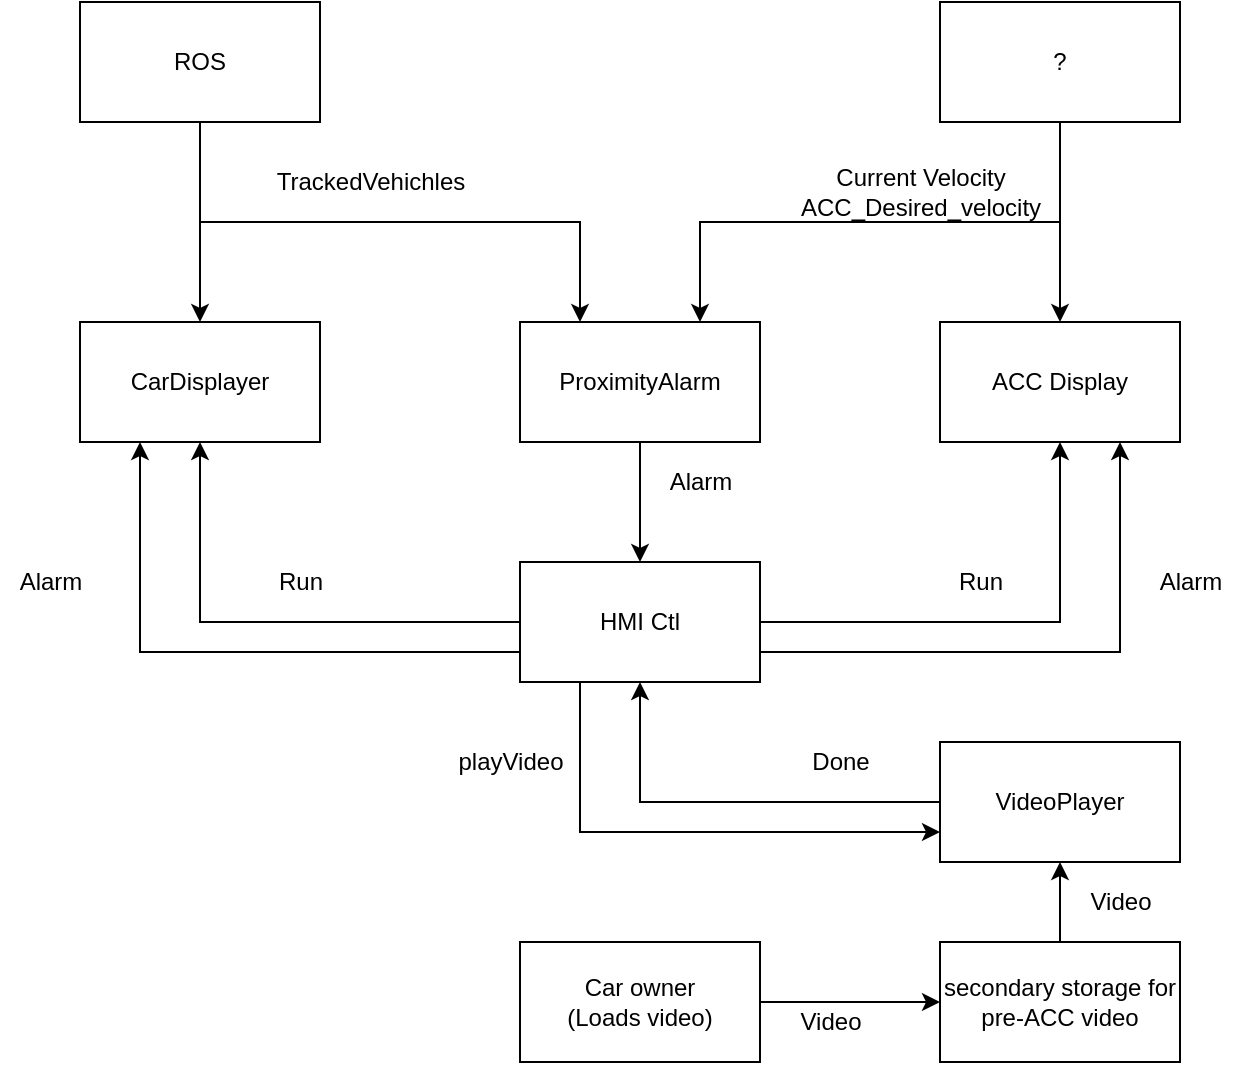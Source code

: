<mxfile version="13.7.7" type="device"><diagram id="N_hOVb3vU8NmlUfwQopV" name="Page-1"><mxGraphModel dx="1036" dy="405" grid="1" gridSize="10" guides="1" tooltips="1" connect="1" arrows="1" fold="1" page="1" pageScale="1" pageWidth="850" pageHeight="1100" math="0" shadow="0"><root><mxCell id="0"/><mxCell id="1" parent="0"/><mxCell id="jHUx-JoMchXIa5amTqIN-18" style="edgeStyle=orthogonalEdgeStyle;rounded=0;orthogonalLoop=1;jettySize=auto;html=1;exitX=0.5;exitY=1;exitDx=0;exitDy=0;entryX=0.5;entryY=0;entryDx=0;entryDy=0;" edge="1" parent="1" source="jHUx-JoMchXIa5amTqIN-1" target="jHUx-JoMchXIa5amTqIN-4"><mxGeometry relative="1" as="geometry"/></mxCell><mxCell id="jHUx-JoMchXIa5amTqIN-19" style="edgeStyle=orthogonalEdgeStyle;rounded=0;orthogonalLoop=1;jettySize=auto;html=1;exitX=0.5;exitY=1;exitDx=0;exitDy=0;entryX=0.25;entryY=0;entryDx=0;entryDy=0;" edge="1" parent="1" source="jHUx-JoMchXIa5amTqIN-1" target="jHUx-JoMchXIa5amTqIN-3"><mxGeometry relative="1" as="geometry"/></mxCell><mxCell id="jHUx-JoMchXIa5amTqIN-1" value="ROS" style="rounded=0;whiteSpace=wrap;html=1;" vertex="1" parent="1"><mxGeometry x="120" y="10" width="120" height="60" as="geometry"/></mxCell><mxCell id="jHUx-JoMchXIa5amTqIN-20" style="edgeStyle=orthogonalEdgeStyle;rounded=0;orthogonalLoop=1;jettySize=auto;html=1;exitX=0.5;exitY=1;exitDx=0;exitDy=0;entryX=0.5;entryY=0;entryDx=0;entryDy=0;" edge="1" parent="1" source="jHUx-JoMchXIa5amTqIN-2" target="jHUx-JoMchXIa5amTqIN-5"><mxGeometry relative="1" as="geometry"/></mxCell><mxCell id="jHUx-JoMchXIa5amTqIN-21" style="edgeStyle=orthogonalEdgeStyle;rounded=0;orthogonalLoop=1;jettySize=auto;html=1;exitX=0.5;exitY=1;exitDx=0;exitDy=0;entryX=0.75;entryY=0;entryDx=0;entryDy=0;" edge="1" parent="1" source="jHUx-JoMchXIa5amTqIN-2" target="jHUx-JoMchXIa5amTqIN-3"><mxGeometry relative="1" as="geometry"/></mxCell><mxCell id="jHUx-JoMchXIa5amTqIN-2" value="?" style="rounded=0;whiteSpace=wrap;html=1;" vertex="1" parent="1"><mxGeometry x="550" y="10" width="120" height="60" as="geometry"/></mxCell><mxCell id="jHUx-JoMchXIa5amTqIN-22" style="edgeStyle=orthogonalEdgeStyle;rounded=0;orthogonalLoop=1;jettySize=auto;html=1;exitX=0.5;exitY=1;exitDx=0;exitDy=0;" edge="1" parent="1" source="jHUx-JoMchXIa5amTqIN-3" target="jHUx-JoMchXIa5amTqIN-6"><mxGeometry relative="1" as="geometry"/></mxCell><mxCell id="jHUx-JoMchXIa5amTqIN-3" value="ProximityAlarm" style="rounded=0;whiteSpace=wrap;html=1;" vertex="1" parent="1"><mxGeometry x="340" y="170" width="120" height="60" as="geometry"/></mxCell><mxCell id="jHUx-JoMchXIa5amTqIN-4" value="CarDisplayer" style="rounded=0;whiteSpace=wrap;html=1;" vertex="1" parent="1"><mxGeometry x="120" y="170" width="120" height="60" as="geometry"/></mxCell><mxCell id="jHUx-JoMchXIa5amTqIN-5" value="ACC Display" style="rounded=0;whiteSpace=wrap;html=1;" vertex="1" parent="1"><mxGeometry x="550" y="170" width="120" height="60" as="geometry"/></mxCell><mxCell id="jHUx-JoMchXIa5amTqIN-13" style="edgeStyle=orthogonalEdgeStyle;rounded=0;orthogonalLoop=1;jettySize=auto;html=1;exitX=1;exitY=0.75;exitDx=0;exitDy=0;entryX=0.75;entryY=1;entryDx=0;entryDy=0;" edge="1" parent="1" source="jHUx-JoMchXIa5amTqIN-6" target="jHUx-JoMchXIa5amTqIN-5"><mxGeometry relative="1" as="geometry"/></mxCell><mxCell id="jHUx-JoMchXIa5amTqIN-15" style="edgeStyle=orthogonalEdgeStyle;rounded=0;orthogonalLoop=1;jettySize=auto;html=1;exitX=1;exitY=0.5;exitDx=0;exitDy=0;entryX=0.5;entryY=1;entryDx=0;entryDy=0;" edge="1" parent="1" source="jHUx-JoMchXIa5amTqIN-6" target="jHUx-JoMchXIa5amTqIN-5"><mxGeometry relative="1" as="geometry"/></mxCell><mxCell id="jHUx-JoMchXIa5amTqIN-16" style="edgeStyle=orthogonalEdgeStyle;rounded=0;orthogonalLoop=1;jettySize=auto;html=1;exitX=0;exitY=0.5;exitDx=0;exitDy=0;entryX=0.5;entryY=1;entryDx=0;entryDy=0;" edge="1" parent="1" source="jHUx-JoMchXIa5amTqIN-6" target="jHUx-JoMchXIa5amTqIN-4"><mxGeometry relative="1" as="geometry"/></mxCell><mxCell id="jHUx-JoMchXIa5amTqIN-17" style="edgeStyle=orthogonalEdgeStyle;rounded=0;orthogonalLoop=1;jettySize=auto;html=1;exitX=0;exitY=0.75;exitDx=0;exitDy=0;entryX=0.25;entryY=1;entryDx=0;entryDy=0;" edge="1" parent="1" source="jHUx-JoMchXIa5amTqIN-6" target="jHUx-JoMchXIa5amTqIN-4"><mxGeometry relative="1" as="geometry"/></mxCell><mxCell id="jHUx-JoMchXIa5amTqIN-32" style="edgeStyle=orthogonalEdgeStyle;rounded=0;orthogonalLoop=1;jettySize=auto;html=1;exitX=0.25;exitY=1;exitDx=0;exitDy=0;entryX=0;entryY=0.75;entryDx=0;entryDy=0;" edge="1" parent="1" source="jHUx-JoMchXIa5amTqIN-6" target="jHUx-JoMchXIa5amTqIN-7"><mxGeometry relative="1" as="geometry"/></mxCell><mxCell id="jHUx-JoMchXIa5amTqIN-6" value="HMI Ctl" style="rounded=0;whiteSpace=wrap;html=1;" vertex="1" parent="1"><mxGeometry x="340" y="290" width="120" height="60" as="geometry"/></mxCell><mxCell id="jHUx-JoMchXIa5amTqIN-12" style="edgeStyle=orthogonalEdgeStyle;rounded=0;orthogonalLoop=1;jettySize=auto;html=1;exitX=0;exitY=0.5;exitDx=0;exitDy=0;entryX=0.5;entryY=1;entryDx=0;entryDy=0;" edge="1" parent="1" source="jHUx-JoMchXIa5amTqIN-7" target="jHUx-JoMchXIa5amTqIN-6"><mxGeometry relative="1" as="geometry"/></mxCell><mxCell id="jHUx-JoMchXIa5amTqIN-7" value="VideoPlayer" style="rounded=0;whiteSpace=wrap;html=1;" vertex="1" parent="1"><mxGeometry x="550" y="380" width="120" height="60" as="geometry"/></mxCell><mxCell id="jHUx-JoMchXIa5amTqIN-11" style="edgeStyle=orthogonalEdgeStyle;rounded=0;orthogonalLoop=1;jettySize=auto;html=1;exitX=0.5;exitY=0;exitDx=0;exitDy=0;entryX=0.5;entryY=1;entryDx=0;entryDy=0;" edge="1" parent="1" source="jHUx-JoMchXIa5amTqIN-8" target="jHUx-JoMchXIa5amTqIN-7"><mxGeometry relative="1" as="geometry"/></mxCell><mxCell id="jHUx-JoMchXIa5amTqIN-8" value="secondary storage for pre-ACC video" style="rounded=0;whiteSpace=wrap;html=1;" vertex="1" parent="1"><mxGeometry x="550" y="480" width="120" height="60" as="geometry"/></mxCell><mxCell id="jHUx-JoMchXIa5amTqIN-10" style="edgeStyle=orthogonalEdgeStyle;rounded=0;orthogonalLoop=1;jettySize=auto;html=1;exitX=1;exitY=0.5;exitDx=0;exitDy=0;entryX=0;entryY=0.5;entryDx=0;entryDy=0;" edge="1" parent="1" source="jHUx-JoMchXIa5amTqIN-9" target="jHUx-JoMchXIa5amTqIN-8"><mxGeometry relative="1" as="geometry"/></mxCell><mxCell id="jHUx-JoMchXIa5amTqIN-9" value="Car owner&lt;br&gt;(Loads video)" style="rounded=0;whiteSpace=wrap;html=1;" vertex="1" parent="1"><mxGeometry x="340" y="480" width="120" height="60" as="geometry"/></mxCell><mxCell id="jHUx-JoMchXIa5amTqIN-23" value="Run" style="text;html=1;align=center;verticalAlign=middle;resizable=0;points=[];autosize=1;" vertex="1" parent="1"><mxGeometry x="210" y="290" width="40" height="20" as="geometry"/></mxCell><mxCell id="jHUx-JoMchXIa5amTqIN-24" value="TrackedVehichles" style="text;html=1;align=center;verticalAlign=middle;resizable=0;points=[];autosize=1;" vertex="1" parent="1"><mxGeometry x="210" y="90" width="110" height="20" as="geometry"/></mxCell><mxCell id="jHUx-JoMchXIa5amTqIN-27" value="Run" style="text;html=1;align=center;verticalAlign=middle;resizable=0;points=[];autosize=1;" vertex="1" parent="1"><mxGeometry x="550" y="290" width="40" height="20" as="geometry"/></mxCell><mxCell id="jHUx-JoMchXIa5amTqIN-28" value="Alarm" style="text;html=1;align=center;verticalAlign=middle;resizable=0;points=[];autosize=1;" vertex="1" parent="1"><mxGeometry x="650" y="290" width="50" height="20" as="geometry"/></mxCell><mxCell id="jHUx-JoMchXIa5amTqIN-29" value="Alarm" style="text;html=1;align=center;verticalAlign=middle;resizable=0;points=[];autosize=1;" vertex="1" parent="1"><mxGeometry x="80" y="290" width="50" height="20" as="geometry"/></mxCell><mxCell id="jHUx-JoMchXIa5amTqIN-30" value="Alarm" style="text;html=1;align=center;verticalAlign=middle;resizable=0;points=[];autosize=1;" vertex="1" parent="1"><mxGeometry x="405" y="240" width="50" height="20" as="geometry"/></mxCell><mxCell id="jHUx-JoMchXIa5amTqIN-31" value="Done" style="text;html=1;align=center;verticalAlign=middle;resizable=0;points=[];autosize=1;" vertex="1" parent="1"><mxGeometry x="480" y="380" width="40" height="20" as="geometry"/></mxCell><mxCell id="jHUx-JoMchXIa5amTqIN-33" value="playVideo" style="text;html=1;align=center;verticalAlign=middle;resizable=0;points=[];autosize=1;" vertex="1" parent="1"><mxGeometry x="300" y="380" width="70" height="20" as="geometry"/></mxCell><mxCell id="jHUx-JoMchXIa5amTqIN-34" value="Video" style="text;html=1;align=center;verticalAlign=middle;resizable=0;points=[];autosize=1;" vertex="1" parent="1"><mxGeometry x="615" y="450" width="50" height="20" as="geometry"/></mxCell><mxCell id="jHUx-JoMchXIa5amTqIN-35" value="Video" style="text;html=1;align=center;verticalAlign=middle;resizable=0;points=[];autosize=1;" vertex="1" parent="1"><mxGeometry x="470" y="510" width="50" height="20" as="geometry"/></mxCell><mxCell id="jHUx-JoMchXIa5amTqIN-36" value="Current Velocity&lt;br&gt;ACC_Desired_velocity" style="text;html=1;align=center;verticalAlign=middle;resizable=0;points=[];autosize=1;" vertex="1" parent="1"><mxGeometry x="470" y="90" width="140" height="30" as="geometry"/></mxCell></root></mxGraphModel></diagram></mxfile>